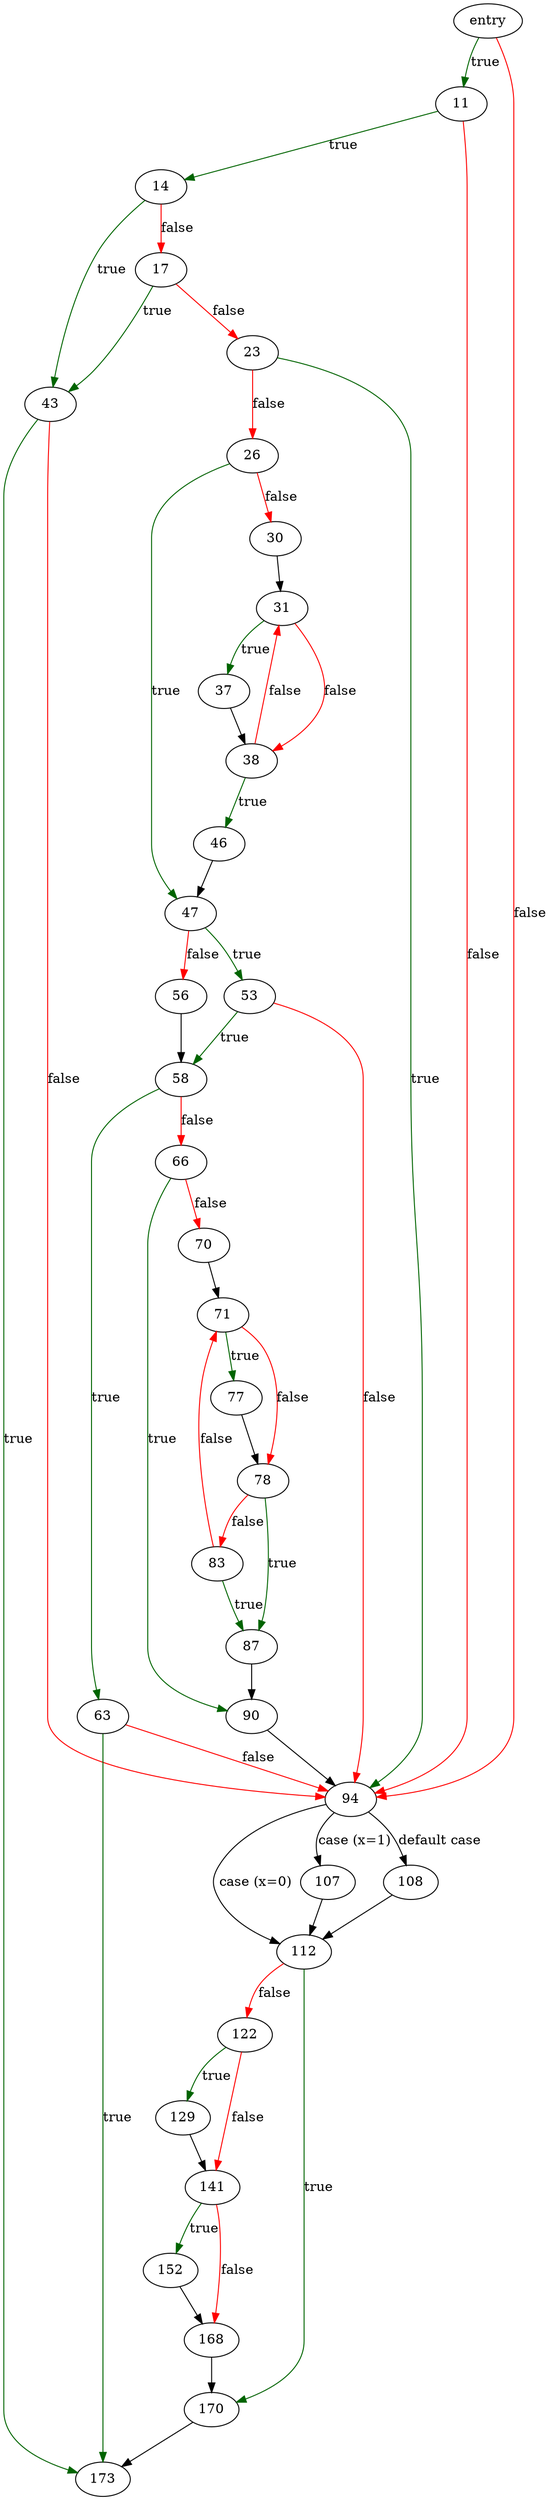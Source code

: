 digraph "mbsalign" {
	// Node definitions.
	6 [label=entry];
	11;
	14;
	17;
	23;
	26;
	30;
	31;
	37;
	38;
	43;
	46;
	47;
	53;
	56;
	58;
	63;
	66;
	70;
	71;
	77;
	78;
	83;
	87;
	90;
	94;
	107;
	108;
	112;
	122;
	129;
	141;
	152;
	168;
	170;
	173;

	// Edge definitions.
	6 -> 11 [
		color=darkgreen
		label=true
	];
	6 -> 94 [
		color=red
		label=false
	];
	11 -> 14 [
		color=darkgreen
		label=true
	];
	11 -> 94 [
		color=red
		label=false
	];
	14 -> 17 [
		color=red
		label=false
	];
	14 -> 43 [
		color=darkgreen
		label=true
	];
	17 -> 23 [
		color=red
		label=false
	];
	17 -> 43 [
		color=darkgreen
		label=true
	];
	23 -> 26 [
		color=red
		label=false
	];
	23 -> 94 [
		color=darkgreen
		label=true
	];
	26 -> 30 [
		color=red
		label=false
	];
	26 -> 47 [
		color=darkgreen
		label=true
	];
	30 -> 31;
	31 -> 37 [
		color=darkgreen
		label=true
	];
	31 -> 38 [
		color=red
		label=false
	];
	37 -> 38;
	38 -> 31 [
		color=red
		label=false
	];
	38 -> 46 [
		color=darkgreen
		label=true
	];
	43 -> 94 [
		color=red
		label=false
	];
	43 -> 173 [
		color=darkgreen
		label=true
	];
	46 -> 47;
	47 -> 53 [
		color=darkgreen
		label=true
	];
	47 -> 56 [
		color=red
		label=false
	];
	53 -> 58 [
		color=darkgreen
		label=true
	];
	53 -> 94 [
		color=red
		label=false
	];
	56 -> 58;
	58 -> 63 [
		color=darkgreen
		label=true
	];
	58 -> 66 [
		color=red
		label=false
	];
	63 -> 94 [
		color=red
		label=false
	];
	63 -> 173 [
		color=darkgreen
		label=true
	];
	66 -> 70 [
		color=red
		label=false
	];
	66 -> 90 [
		color=darkgreen
		label=true
	];
	70 -> 71;
	71 -> 77 [
		color=darkgreen
		label=true
	];
	71 -> 78 [
		color=red
		label=false
	];
	77 -> 78;
	78 -> 83 [
		color=red
		label=false
	];
	78 -> 87 [
		color=darkgreen
		label=true
	];
	83 -> 71 [
		color=red
		label=false
	];
	83 -> 87 [
		color=darkgreen
		label=true
	];
	87 -> 90;
	90 -> 94;
	94 -> 107 [label="case (x=1)"];
	94 -> 108 [label="default case"];
	94 -> 112 [label="case (x=0)"];
	107 -> 112;
	108 -> 112;
	112 -> 122 [
		color=red
		label=false
	];
	112 -> 170 [
		color=darkgreen
		label=true
	];
	122 -> 129 [
		color=darkgreen
		label=true
	];
	122 -> 141 [
		color=red
		label=false
	];
	129 -> 141;
	141 -> 152 [
		color=darkgreen
		label=true
	];
	141 -> 168 [
		color=red
		label=false
	];
	152 -> 168;
	168 -> 170;
	170 -> 173;
}